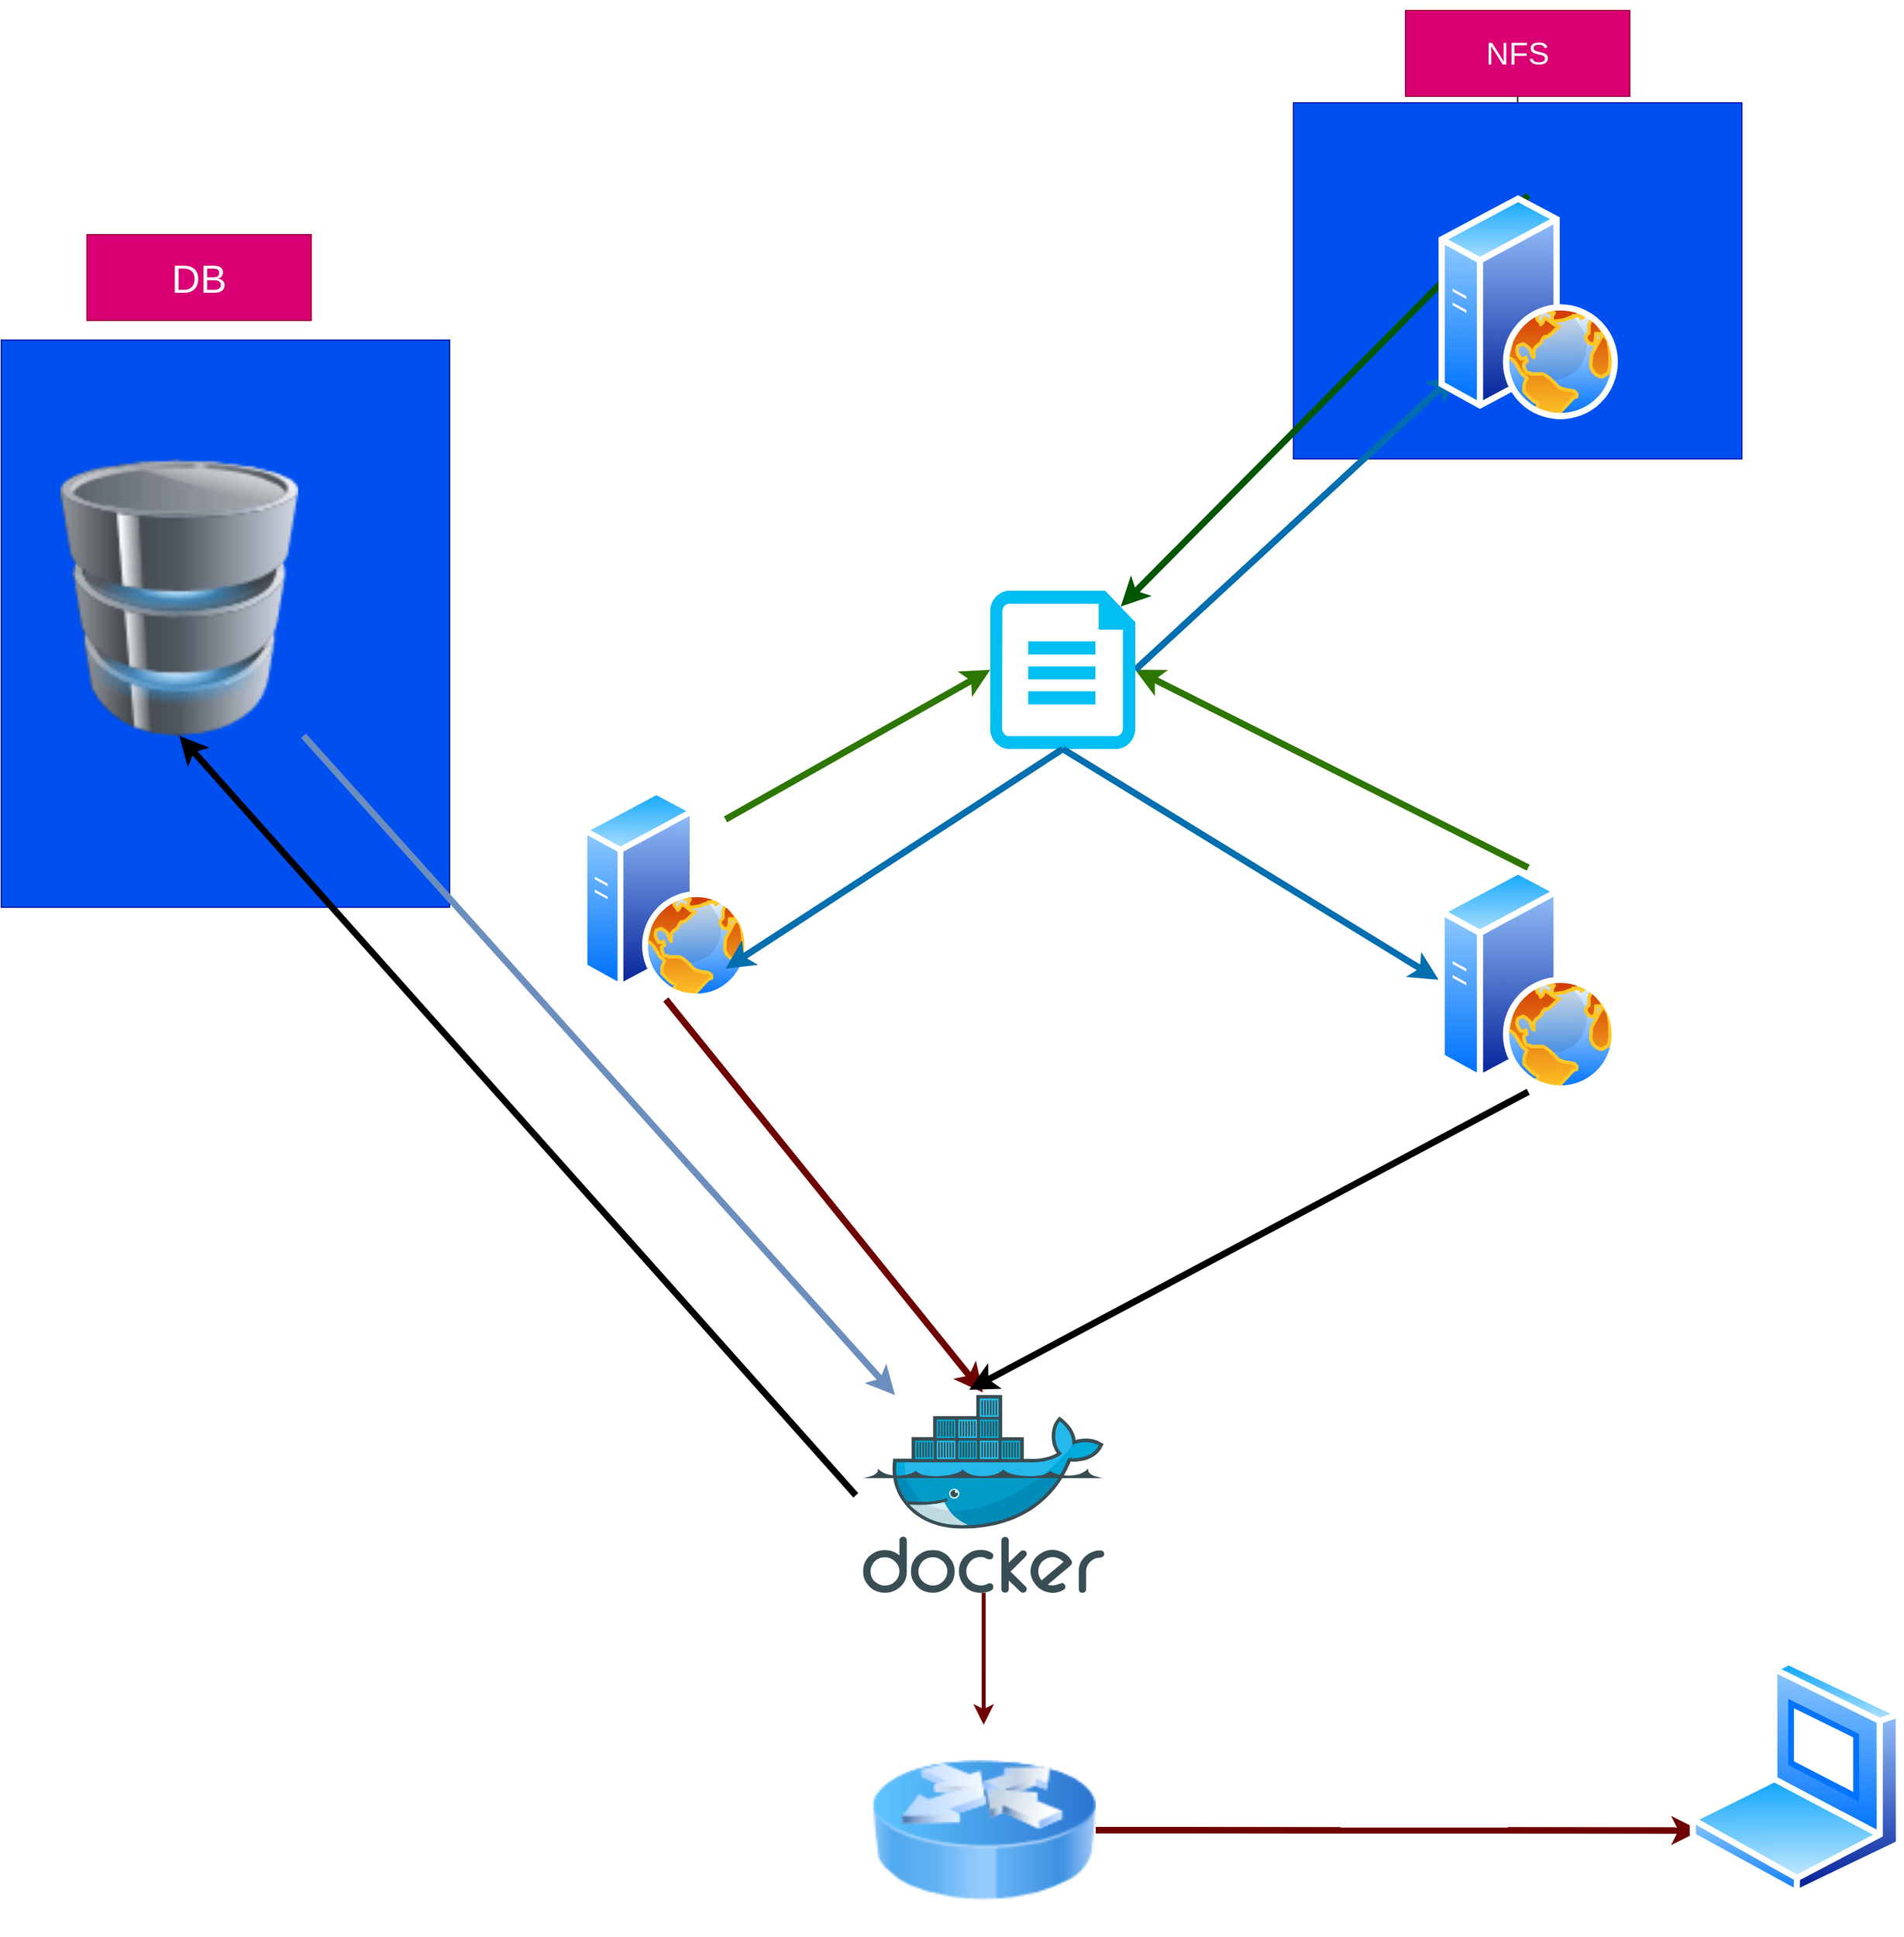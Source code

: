 <mxfile>
    <diagram name="Page-1" id="c37626ed-c26b-45fb-9056-f9ebc6bb27b6">
        <mxGraphModel dx="1910" dy="2065" grid="1" gridSize="10" guides="1" tooltips="1" connect="1" arrows="1" fold="1" page="1" pageScale="1" pageWidth="1100" pageHeight="850" background="none" math="0" shadow="0">
            <root>
                <mxCell id="0"/>
                <mxCell id="1" parent="0"/>
                <mxCell id="61" style="edgeStyle=none;html=1;entryX=0.5;entryY=0;entryDx=0;entryDy=0;fontSize=24;" edge="1" parent="1" source="59" target="60">
                    <mxGeometry relative="1" as="geometry"/>
                </mxCell>
                <mxCell id="59" value="" style="rounded=0;whiteSpace=wrap;html=1;fillColor=#0050ef;fontColor=#ffffff;strokeColor=#001DBC;" vertex="1" parent="1">
                    <mxGeometry x="1660" y="-760" width="340" height="270" as="geometry"/>
                </mxCell>
                <mxCell id="56" value="" style="rounded=0;whiteSpace=wrap;html=1;fillColor=#0050ef;fontColor=#ffffff;strokeColor=#001DBC;" parent="1" vertex="1">
                    <mxGeometry x="680" y="-580" width="340" height="430" as="geometry"/>
                </mxCell>
                <mxCell id="38" style="edgeStyle=none;html=1;exitX=0.5;exitY=1;exitDx=0;exitDy=0;entryX=0.497;entryY=-0.013;entryDx=0;entryDy=0;entryPerimeter=0;strokeWidth=5;fillColor=#a20025;strokeColor=#6F0000;" parent="1" source="33" target="42" edge="1">
                    <mxGeometry relative="1" as="geometry">
                        <mxPoint x="1413" y="295" as="targetPoint"/>
                    </mxGeometry>
                </mxCell>
                <mxCell id="48" style="edgeStyle=none;html=1;exitX=1;exitY=0;exitDx=0;exitDy=0;entryX=0;entryY=0.5;entryDx=0;entryDy=0;entryPerimeter=0;strokeWidth=5;fillColor=#60a917;strokeColor=#2D7600;" parent="1" source="33" target="47" edge="1">
                    <mxGeometry relative="1" as="geometry"/>
                </mxCell>
                <mxCell id="33" value="" style="aspect=fixed;perimeter=ellipsePerimeter;html=1;align=center;shadow=0;dashed=0;spacingTop=3;image;image=img/lib/active_directory/web_server.svg;" parent="1" vertex="1">
                    <mxGeometry x="1120" y="-240" width="128" height="160" as="geometry"/>
                </mxCell>
                <mxCell id="49" style="edgeStyle=none;html=1;exitX=0.5;exitY=0;exitDx=0;exitDy=0;entryX=1;entryY=0.5;entryDx=0;entryDy=0;entryPerimeter=0;strokeWidth=5;fillColor=#60a917;strokeColor=#2D7600;" parent="1" source="34" target="47" edge="1">
                    <mxGeometry relative="1" as="geometry"/>
                </mxCell>
                <mxCell id="34" value="" style="aspect=fixed;perimeter=ellipsePerimeter;html=1;align=center;shadow=0;dashed=0;spacingTop=3;image;image=img/lib/active_directory/web_server.svg;" parent="1" vertex="1">
                    <mxGeometry x="1770" y="-180" width="136" height="170" as="geometry"/>
                </mxCell>
                <mxCell id="40" style="edgeStyle=none;html=1;exitX=1;exitY=0.5;exitDx=0;exitDy=0;entryX=0;entryY=0.75;entryDx=0;entryDy=0;fillColor=#a20025;strokeColor=#6F0000;strokeWidth=5;" parent="1" source="37" target="39" edge="1">
                    <mxGeometry relative="1" as="geometry"/>
                </mxCell>
                <mxCell id="37" value="" style="image;html=1;image=img/lib/clip_art/networking/Router_Icon_128x128.png" parent="1" vertex="1">
                    <mxGeometry x="1340" y="470" width="170" height="160" as="geometry"/>
                </mxCell>
                <mxCell id="39" value="" style="aspect=fixed;perimeter=ellipsePerimeter;html=1;align=center;shadow=0;dashed=0;spacingTop=3;image;image=img/lib/active_directory/laptop_client.svg;" parent="1" vertex="1">
                    <mxGeometry x="1960" y="420" width="162" height="180" as="geometry"/>
                </mxCell>
                <mxCell id="42" value="" style="sketch=0;aspect=fixed;html=1;points=[];align=center;image;fontSize=12;image=img/lib/mscae/Docker.svg;" parent="1" vertex="1">
                    <mxGeometry x="1333.53" y="220" width="182.93" height="150" as="geometry"/>
                </mxCell>
                <mxCell id="44" style="edgeStyle=none;html=1;entryX=0.5;entryY=0;entryDx=0;entryDy=0;strokeWidth=3;fillColor=#a20025;strokeColor=#6F0000;" parent="1" source="42" target="37" edge="1">
                    <mxGeometry relative="1" as="geometry">
                        <mxPoint x="1190" y="390" as="sourcePoint"/>
                        <mxPoint x="1346.916" y="448.05" as="targetPoint"/>
                    </mxGeometry>
                </mxCell>
                <mxCell id="45" style="edgeStyle=none;html=1;exitX=0.5;exitY=1;exitDx=0;exitDy=0;entryX=0.44;entryY=-0.027;entryDx=0;entryDy=0;entryPerimeter=0;strokeWidth=5;" parent="1" source="34" target="42" edge="1">
                    <mxGeometry relative="1" as="geometry">
                        <mxPoint x="1284" y="190" as="sourcePoint"/>
                        <mxPoint x="1434.446" y="228.05" as="targetPoint"/>
                    </mxGeometry>
                </mxCell>
                <mxCell id="51" style="edgeStyle=none;html=1;exitX=1;exitY=0.5;exitDx=0;exitDy=0;exitPerimeter=0;strokeWidth=5;fillColor=#1ba1e2;strokeColor=#006EAF;" parent="1" source="47" target="50" edge="1">
                    <mxGeometry relative="1" as="geometry"/>
                </mxCell>
                <mxCell id="47" value="" style="verticalLabelPosition=bottom;html=1;verticalAlign=top;align=center;strokeColor=none;fillColor=#00BEF2;shape=mxgraph.azure.cloud_services_configuration_file;pointerEvents=1;" parent="1" vertex="1">
                    <mxGeometry x="1430" y="-390" width="110" height="120" as="geometry"/>
                </mxCell>
                <mxCell id="52" style="edgeStyle=none;html=1;exitX=0.5;exitY=0;exitDx=0;exitDy=0;entryX=0.9;entryY=0.1;entryDx=0;entryDy=0;entryPerimeter=0;strokeWidth=5;fillColor=#008a00;strokeColor=#005700;" parent="1" source="50" target="47" edge="1">
                    <mxGeometry relative="1" as="geometry"/>
                </mxCell>
                <mxCell id="50" value="" style="aspect=fixed;perimeter=ellipsePerimeter;html=1;align=center;shadow=0;dashed=0;spacingTop=3;image;image=img/lib/active_directory/web_server.svg;" parent="1" vertex="1">
                    <mxGeometry x="1770" y="-690" width="136" height="170" as="geometry"/>
                </mxCell>
                <mxCell id="55" style="edgeStyle=none;html=1;strokeWidth=5;exitX=-0.03;exitY=0.507;exitDx=0;exitDy=0;exitPerimeter=0;entryX=0.5;entryY=1;entryDx=0;entryDy=0;" parent="1" source="42" target="58" edge="1">
                    <mxGeometry relative="1" as="geometry">
                        <mxPoint x="808" y="-20" as="sourcePoint"/>
                        <mxPoint x="1110" y="300" as="targetPoint"/>
                    </mxGeometry>
                </mxCell>
                <mxCell id="57" value="&lt;font style=&quot;font-size: 30px&quot;&gt;DB&lt;/font&gt;" style="rounded=0;whiteSpace=wrap;html=1;fillColor=#d80073;fontColor=#ffffff;strokeColor=#A50040;" parent="1" vertex="1">
                    <mxGeometry x="745" y="-660" width="170" height="65" as="geometry"/>
                </mxCell>
                <mxCell id="58" value="" style="image;html=1;image=img/lib/clip_art/computers/Database_128x128.png;fontSize=30;" parent="1" vertex="1">
                    <mxGeometry x="720" y="-490" width="190" height="210" as="geometry"/>
                </mxCell>
                <mxCell id="60" value="&lt;font style=&quot;font-size: 24px;&quot;&gt;NFS&lt;/font&gt;" style="rounded=0;whiteSpace=wrap;html=1;fillColor=#d80073;fontColor=#ffffff;strokeColor=#A50040;" vertex="1" parent="1">
                    <mxGeometry x="1745" y="-830" width="170" height="65" as="geometry"/>
                </mxCell>
                <mxCell id="62" style="edgeStyle=none;html=1;exitX=0.5;exitY=1;exitDx=0;exitDy=0;exitPerimeter=0;strokeWidth=5;fillColor=#1ba1e2;strokeColor=#006EAF;entryX=1;entryY=1;entryDx=0;entryDy=0;" edge="1" parent="1" source="47" target="33">
                    <mxGeometry relative="1" as="geometry">
                        <mxPoint x="1780" y="-115.63" as="sourcePoint"/>
                        <mxPoint x="2023.38" y="-339.999" as="targetPoint"/>
                    </mxGeometry>
                </mxCell>
                <mxCell id="63" style="edgeStyle=none;html=1;exitX=0.5;exitY=1;exitDx=0;exitDy=0;exitPerimeter=0;strokeWidth=5;fillColor=#1ba1e2;strokeColor=#006EAF;entryX=0;entryY=0.5;entryDx=0;entryDy=0;" edge="1" parent="1" source="47" target="34">
                    <mxGeometry relative="1" as="geometry">
                        <mxPoint x="1495" y="-260" as="sourcePoint"/>
                        <mxPoint x="1308.0" y="-40" as="targetPoint"/>
                    </mxGeometry>
                </mxCell>
                <mxCell id="65" style="edgeStyle=none;html=1;strokeWidth=5;fillColor=#dae8fc;strokeColor=#6c8ebf;gradientColor=#7ea6e0;" edge="1" parent="1" source="58" target="42">
                    <mxGeometry relative="1" as="geometry">
                        <mxPoint x="1338.042" y="306.05" as="sourcePoint"/>
                        <mxPoint x="1220" y="40" as="targetPoint"/>
                    </mxGeometry>
                </mxCell>
            </root>
        </mxGraphModel>
    </diagram>
</mxfile>